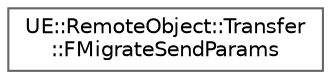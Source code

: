 digraph "Graphical Class Hierarchy"
{
 // INTERACTIVE_SVG=YES
 // LATEX_PDF_SIZE
  bgcolor="transparent";
  edge [fontname=Helvetica,fontsize=10,labelfontname=Helvetica,labelfontsize=10];
  node [fontname=Helvetica,fontsize=10,shape=box,height=0.2,width=0.4];
  rankdir="LR";
  Node0 [id="Node000000",label="UE::RemoteObject::Transfer\l::FMigrateSendParams",height=0.2,width=0.4,color="grey40", fillcolor="white", style="filled",URL="$dd/d18/structUE_1_1RemoteObject_1_1Transfer_1_1FMigrateSendParams.html",tooltip="Information for performing a migration (send) an object to a remote server."];
}
